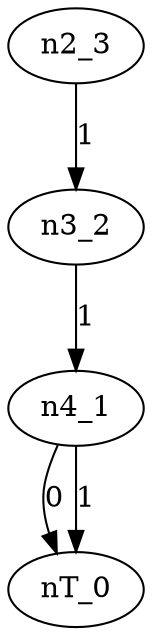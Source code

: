 digraph G{
n2_3 -> n3_2 [label = 1 ]
n3_2 -> n4_1 [label = 1 ]
n4_1 -> nT_0 [label = 0 ]
n4_1 -> nT_0 [label = 1 ]
}
